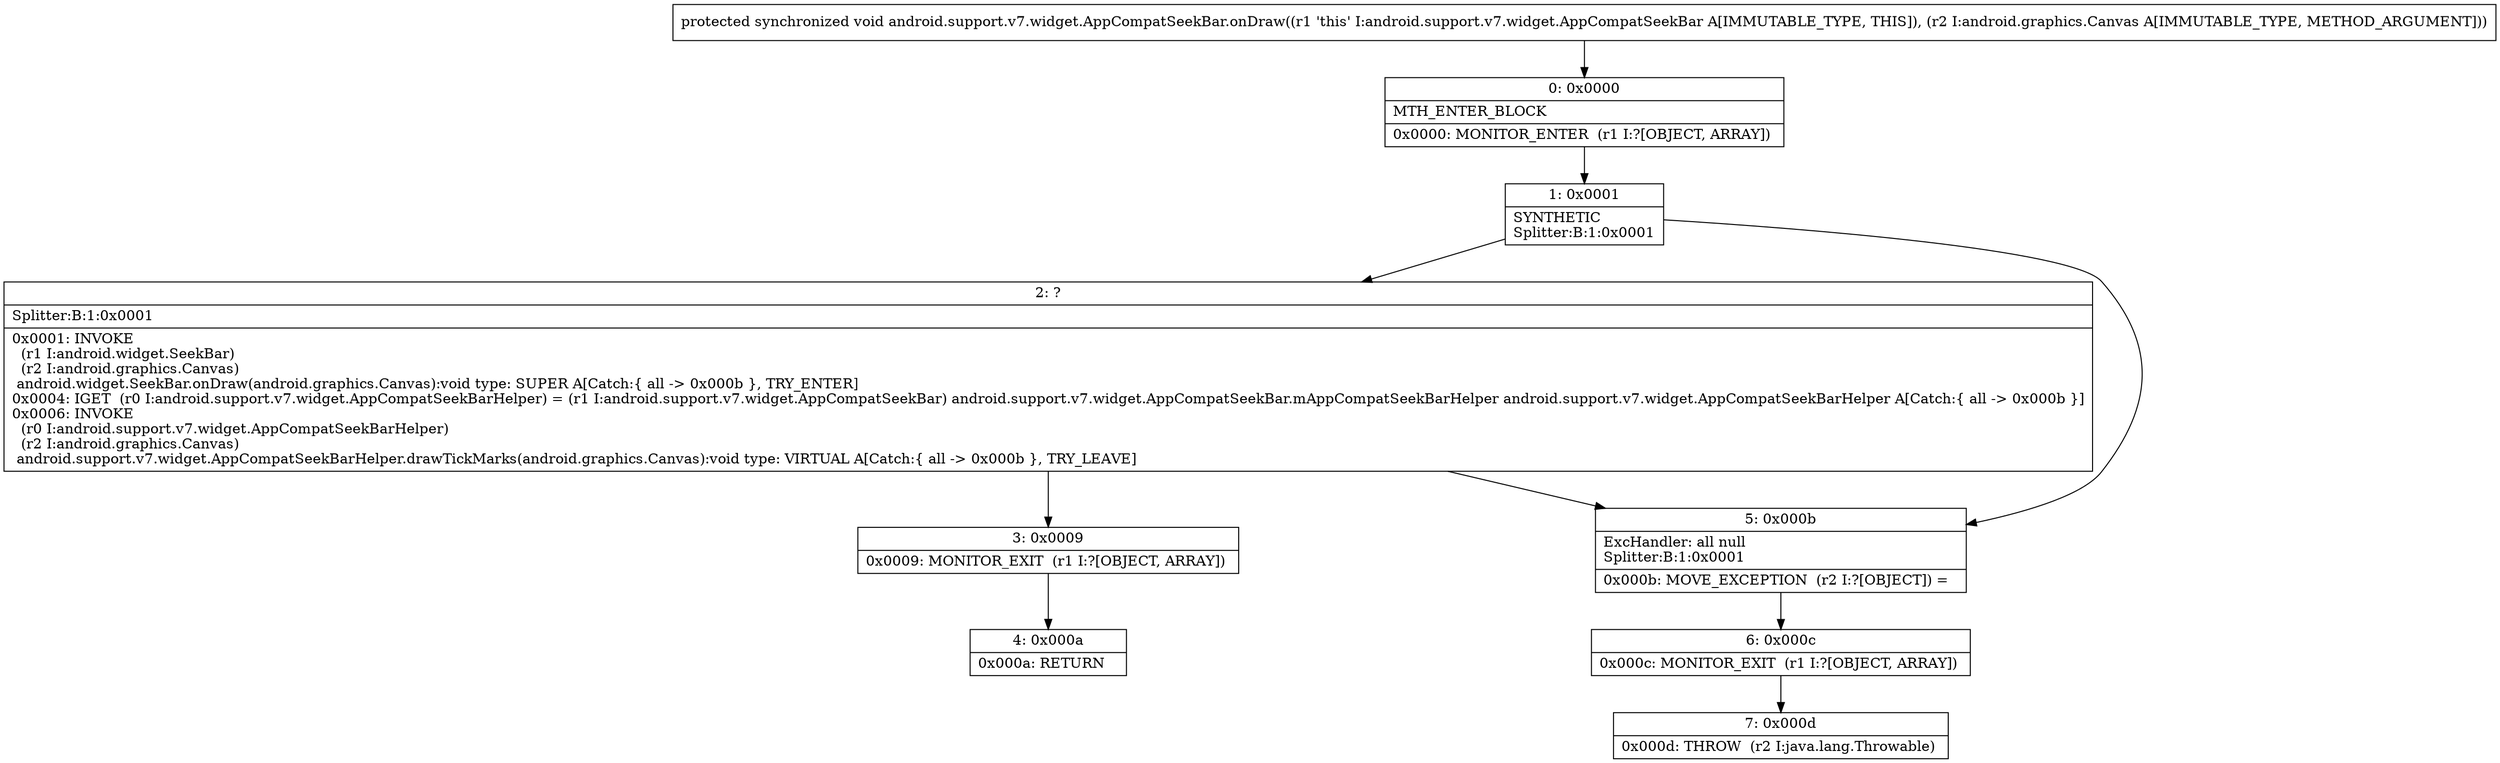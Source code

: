 digraph "CFG forandroid.support.v7.widget.AppCompatSeekBar.onDraw(Landroid\/graphics\/Canvas;)V" {
Node_0 [shape=record,label="{0\:\ 0x0000|MTH_ENTER_BLOCK\l|0x0000: MONITOR_ENTER  (r1 I:?[OBJECT, ARRAY]) \l}"];
Node_1 [shape=record,label="{1\:\ 0x0001|SYNTHETIC\lSplitter:B:1:0x0001\l}"];
Node_2 [shape=record,label="{2\:\ ?|Splitter:B:1:0x0001\l|0x0001: INVOKE  \l  (r1 I:android.widget.SeekBar)\l  (r2 I:android.graphics.Canvas)\l android.widget.SeekBar.onDraw(android.graphics.Canvas):void type: SUPER A[Catch:\{ all \-\> 0x000b \}, TRY_ENTER]\l0x0004: IGET  (r0 I:android.support.v7.widget.AppCompatSeekBarHelper) = (r1 I:android.support.v7.widget.AppCompatSeekBar) android.support.v7.widget.AppCompatSeekBar.mAppCompatSeekBarHelper android.support.v7.widget.AppCompatSeekBarHelper A[Catch:\{ all \-\> 0x000b \}]\l0x0006: INVOKE  \l  (r0 I:android.support.v7.widget.AppCompatSeekBarHelper)\l  (r2 I:android.graphics.Canvas)\l android.support.v7.widget.AppCompatSeekBarHelper.drawTickMarks(android.graphics.Canvas):void type: VIRTUAL A[Catch:\{ all \-\> 0x000b \}, TRY_LEAVE]\l}"];
Node_3 [shape=record,label="{3\:\ 0x0009|0x0009: MONITOR_EXIT  (r1 I:?[OBJECT, ARRAY]) \l}"];
Node_4 [shape=record,label="{4\:\ 0x000a|0x000a: RETURN   \l}"];
Node_5 [shape=record,label="{5\:\ 0x000b|ExcHandler: all null\lSplitter:B:1:0x0001\l|0x000b: MOVE_EXCEPTION  (r2 I:?[OBJECT]) =  \l}"];
Node_6 [shape=record,label="{6\:\ 0x000c|0x000c: MONITOR_EXIT  (r1 I:?[OBJECT, ARRAY]) \l}"];
Node_7 [shape=record,label="{7\:\ 0x000d|0x000d: THROW  (r2 I:java.lang.Throwable) \l}"];
MethodNode[shape=record,label="{protected synchronized void android.support.v7.widget.AppCompatSeekBar.onDraw((r1 'this' I:android.support.v7.widget.AppCompatSeekBar A[IMMUTABLE_TYPE, THIS]), (r2 I:android.graphics.Canvas A[IMMUTABLE_TYPE, METHOD_ARGUMENT])) }"];
MethodNode -> Node_0;
Node_0 -> Node_1;
Node_1 -> Node_2;
Node_1 -> Node_5;
Node_2 -> Node_3;
Node_2 -> Node_5;
Node_3 -> Node_4;
Node_5 -> Node_6;
Node_6 -> Node_7;
}

